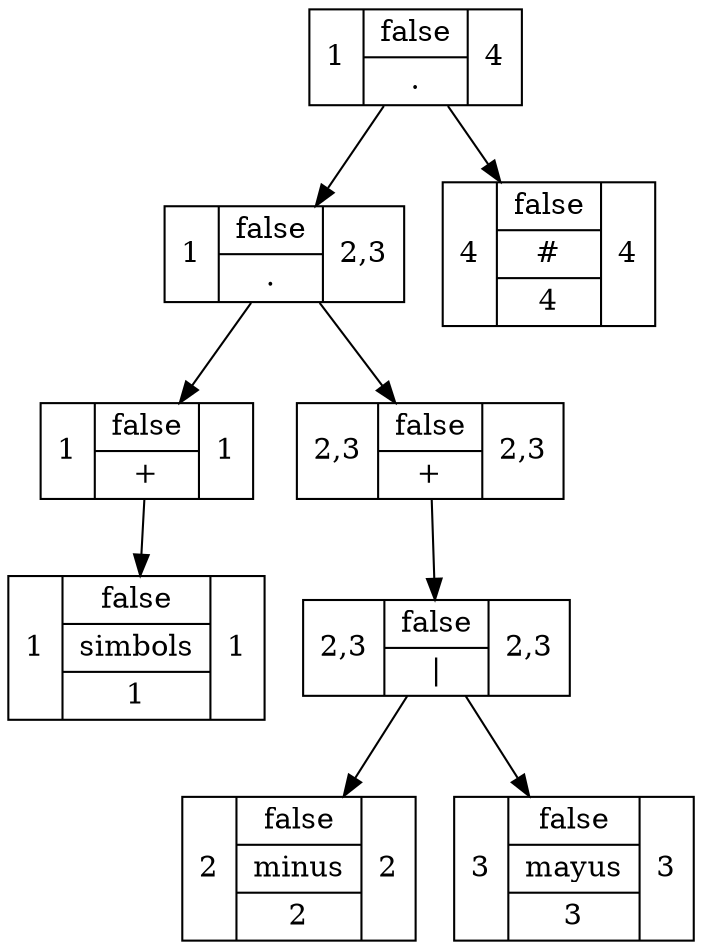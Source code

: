 digraph G{
node [shape=record];

nodo46[label="1|{false|\.}|4"];
nodo46->nodo44
nodo46->nodo45
nodo44[label="1|{false|\.}|2,3"];
nodo44->nodo39
nodo44->nodo43
nodo39[label="1|{false|\+}|1"];
nodo39->nodo38
nodo38[label="1|{false|{simbols}|1}|1"];
nodo43[label="2,3|{false|\+}|2,3"];
nodo43->nodo42
nodo42[label="2,3|{false|\|}|2,3"];
nodo42->nodo40
nodo42->nodo41
nodo40[label="2|{false|{minus}|2}|2"];
nodo41[label="3|{false|{mayus}|3}|3"];
nodo45[label="4|{false|#|4}|4"];

}

